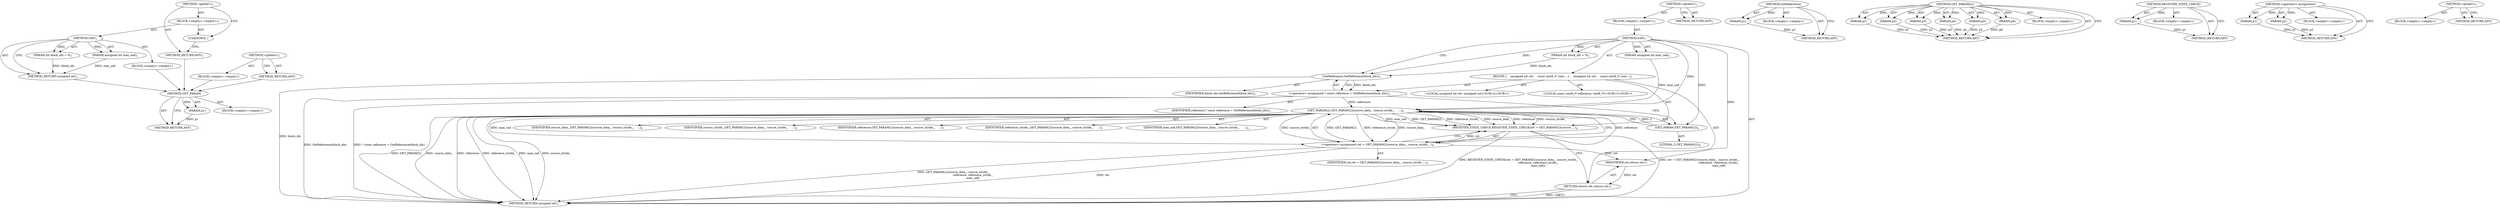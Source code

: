 digraph "&lt;global&gt;" {
vulnerable_74 [label=<(METHOD,GET_PARAM)>];
vulnerable_75 [label=<(PARAM,p1)>];
vulnerable_76 [label=<(BLOCK,&lt;empty&gt;,&lt;empty&gt;)>];
vulnerable_77 [label=<(METHOD_RETURN,ANY)>];
vulnerable_6 [label=<(METHOD,&lt;global&gt;)<SUB>1</SUB>>];
vulnerable_7 [label=<(BLOCK,&lt;empty&gt;,&lt;empty&gt;)<SUB>1</SUB>>];
vulnerable_8 [label=<(METHOD,SAD)<SUB>1</SUB>>];
vulnerable_9 [label=<(PARAM,unsigned int max_sad)<SUB>1</SUB>>];
vulnerable_10 [label=<(PARAM,int block_idx = 0)<SUB>1</SUB>>];
vulnerable_11 [label=<(BLOCK,{
    unsigned int ret;
    const uint8_t* cons...,{
    unsigned int ret;
    const uint8_t* cons...)<SUB>1</SUB>>];
vulnerable_12 [label="<(LOCAL,unsigned int ret: unsigned int)<SUB>2</SUB>>"];
vulnerable_13 [label="<(LOCAL,const uint8_t* reference: uint8_t*)<SUB>3</SUB>>"];
vulnerable_14 [label=<(&lt;operator&gt;.assignment,* const reference = GetReference(block_idx))<SUB>3</SUB>>];
vulnerable_15 [label=<(IDENTIFIER,reference,* const reference = GetReference(block_idx))<SUB>3</SUB>>];
vulnerable_16 [label=<(GetReference,GetReference(block_idx))<SUB>3</SUB>>];
vulnerable_17 [label=<(IDENTIFIER,block_idx,GetReference(block_idx))<SUB>3</SUB>>];
vulnerable_18 [label=<(REGISTER_STATE_CHECK,REGISTER_STATE_CHECK(ret = GET_PARAM(2)(source_...)<SUB>4</SUB>>];
vulnerable_19 [label=<(&lt;operator&gt;.assignment,ret = GET_PARAM(2)(source_data_, source_stride_...)<SUB>4</SUB>>];
vulnerable_20 [label=<(IDENTIFIER,ret,ret = GET_PARAM(2)(source_data_, source_stride_...)<SUB>4</SUB>>];
vulnerable_21 [label=<(GET_PARAM(2),GET_PARAM(2)(source_data_, source_stride_,
    ...)<SUB>4</SUB>>];
vulnerable_22 [label=<(GET_PARAM,GET_PARAM(2))<SUB>4</SUB>>];
vulnerable_23 [label=<(LITERAL,2,GET_PARAM(2))<SUB>4</SUB>>];
vulnerable_24 [label=<(IDENTIFIER,source_data_,GET_PARAM(2)(source_data_, source_stride_,
    ...)<SUB>4</SUB>>];
vulnerable_25 [label=<(IDENTIFIER,source_stride_,GET_PARAM(2)(source_data_, source_stride_,
    ...)<SUB>4</SUB>>];
vulnerable_26 [label=<(IDENTIFIER,reference,GET_PARAM(2)(source_data_, source_stride_,
    ...)<SUB>5</SUB>>];
vulnerable_27 [label=<(IDENTIFIER,reference_stride_,GET_PARAM(2)(source_data_, source_stride_,
    ...)<SUB>5</SUB>>];
vulnerable_28 [label=<(IDENTIFIER,max_sad,GET_PARAM(2)(source_data_, source_stride_,
    ...)<SUB>6</SUB>>];
vulnerable_29 [label=<(RETURN,return ret;,return ret;)<SUB>7</SUB>>];
vulnerable_30 [label=<(IDENTIFIER,ret,return ret;)<SUB>7</SUB>>];
vulnerable_31 [label=<(METHOD_RETURN,unsigned int)<SUB>1</SUB>>];
vulnerable_33 [label=<(METHOD_RETURN,ANY)<SUB>1</SUB>>];
vulnerable_57 [label=<(METHOD,GetReference)>];
vulnerable_58 [label=<(PARAM,p1)>];
vulnerable_59 [label=<(BLOCK,&lt;empty&gt;,&lt;empty&gt;)>];
vulnerable_60 [label=<(METHOD_RETURN,ANY)>];
vulnerable_65 [label=<(METHOD,GET_PARAM(2))>];
vulnerable_66 [label=<(PARAM,p1)>];
vulnerable_67 [label=<(PARAM,p2)>];
vulnerable_68 [label=<(PARAM,p3)>];
vulnerable_69 [label=<(PARAM,p4)>];
vulnerable_70 [label=<(PARAM,p5)>];
vulnerable_71 [label=<(PARAM,p6)>];
vulnerable_72 [label=<(BLOCK,&lt;empty&gt;,&lt;empty&gt;)>];
vulnerable_73 [label=<(METHOD_RETURN,ANY)>];
vulnerable_61 [label=<(METHOD,REGISTER_STATE_CHECK)>];
vulnerable_62 [label=<(PARAM,p1)>];
vulnerable_63 [label=<(BLOCK,&lt;empty&gt;,&lt;empty&gt;)>];
vulnerable_64 [label=<(METHOD_RETURN,ANY)>];
vulnerable_52 [label=<(METHOD,&lt;operator&gt;.assignment)>];
vulnerable_53 [label=<(PARAM,p1)>];
vulnerable_54 [label=<(PARAM,p2)>];
vulnerable_55 [label=<(BLOCK,&lt;empty&gt;,&lt;empty&gt;)>];
vulnerable_56 [label=<(METHOD_RETURN,ANY)>];
vulnerable_46 [label=<(METHOD,&lt;global&gt;)<SUB>1</SUB>>];
vulnerable_47 [label=<(BLOCK,&lt;empty&gt;,&lt;empty&gt;)>];
vulnerable_48 [label=<(METHOD_RETURN,ANY)>];
fixed_6 [label=<(METHOD,&lt;global&gt;)<SUB>1</SUB>>];
fixed_7 [label=<(BLOCK,&lt;empty&gt;,&lt;empty&gt;)<SUB>1</SUB>>];
fixed_8 [label=<(METHOD,SAD)<SUB>1</SUB>>];
fixed_9 [label=<(PARAM,unsigned int max_sad)<SUB>1</SUB>>];
fixed_10 [label=<(PARAM,int block_idx = 0)<SUB>1</SUB>>];
fixed_11 [label=<(BLOCK,&lt;empty&gt;,&lt;empty&gt;)>];
fixed_12 [label=<(METHOD_RETURN,unsigned int)<SUB>1</SUB>>];
fixed_14 [label=<(UNKNOWN,,)>];
fixed_15 [label=<(METHOD_RETURN,ANY)<SUB>1</SUB>>];
fixed_26 [label=<(METHOD,&lt;global&gt;)<SUB>1</SUB>>];
fixed_27 [label=<(BLOCK,&lt;empty&gt;,&lt;empty&gt;)>];
fixed_28 [label=<(METHOD_RETURN,ANY)>];
vulnerable_74 -> vulnerable_75  [key=0, label="AST: "];
vulnerable_74 -> vulnerable_75  [key=1, label="DDG: "];
vulnerable_74 -> vulnerable_76  [key=0, label="AST: "];
vulnerable_74 -> vulnerable_77  [key=0, label="AST: "];
vulnerable_74 -> vulnerable_77  [key=1, label="CFG: "];
vulnerable_75 -> vulnerable_77  [key=0, label="DDG: p1"];
vulnerable_6 -> vulnerable_7  [key=0, label="AST: "];
vulnerable_6 -> vulnerable_33  [key=0, label="AST: "];
vulnerable_6 -> vulnerable_33  [key=1, label="CFG: "];
vulnerable_7 -> vulnerable_8  [key=0, label="AST: "];
vulnerable_8 -> vulnerable_9  [key=0, label="AST: "];
vulnerable_8 -> vulnerable_9  [key=1, label="DDG: "];
vulnerable_8 -> vulnerable_10  [key=0, label="AST: "];
vulnerable_8 -> vulnerable_10  [key=1, label="DDG: "];
vulnerable_8 -> vulnerable_11  [key=0, label="AST: "];
vulnerable_8 -> vulnerable_31  [key=0, label="AST: "];
vulnerable_8 -> vulnerable_16  [key=0, label="CFG: "];
vulnerable_8 -> vulnerable_16  [key=1, label="DDG: "];
vulnerable_8 -> vulnerable_30  [key=0, label="DDG: "];
vulnerable_8 -> vulnerable_21  [key=0, label="DDG: "];
vulnerable_8 -> vulnerable_22  [key=0, label="DDG: "];
vulnerable_9 -> vulnerable_21  [key=0, label="DDG: max_sad"];
vulnerable_10 -> vulnerable_16  [key=0, label="DDG: block_idx"];
vulnerable_11 -> vulnerable_12  [key=0, label="AST: "];
vulnerable_11 -> vulnerable_13  [key=0, label="AST: "];
vulnerable_11 -> vulnerable_14  [key=0, label="AST: "];
vulnerable_11 -> vulnerable_18  [key=0, label="AST: "];
vulnerable_11 -> vulnerable_29  [key=0, label="AST: "];
vulnerable_14 -> vulnerable_15  [key=0, label="AST: "];
vulnerable_14 -> vulnerable_16  [key=0, label="AST: "];
vulnerable_14 -> vulnerable_22  [key=0, label="CFG: "];
vulnerable_14 -> vulnerable_31  [key=0, label="DDG: GetReference(block_idx)"];
vulnerable_14 -> vulnerable_31  [key=1, label="DDG: * const reference = GetReference(block_idx)"];
vulnerable_14 -> vulnerable_21  [key=0, label="DDG: reference"];
vulnerable_16 -> vulnerable_17  [key=0, label="AST: "];
vulnerable_16 -> vulnerable_14  [key=0, label="CFG: "];
vulnerable_16 -> vulnerable_14  [key=1, label="DDG: block_idx"];
vulnerable_16 -> vulnerable_31  [key=0, label="DDG: block_idx"];
vulnerable_18 -> vulnerable_19  [key=0, label="AST: "];
vulnerable_18 -> vulnerable_29  [key=0, label="CFG: "];
vulnerable_18 -> vulnerable_31  [key=0, label="DDG: ret = GET_PARAM(2)(source_data_, source_stride_,
                                            reference, reference_stride_,
                                            max_sad)"];
vulnerable_18 -> vulnerable_31  [key=1, label="DDG: REGISTER_STATE_CHECK(ret = GET_PARAM(2)(source_data_, source_stride_,
                                            reference, reference_stride_,
                                            max_sad))"];
vulnerable_19 -> vulnerable_20  [key=0, label="AST: "];
vulnerable_19 -> vulnerable_21  [key=0, label="AST: "];
vulnerable_19 -> vulnerable_18  [key=0, label="CFG: "];
vulnerable_19 -> vulnerable_18  [key=1, label="DDG: ret"];
vulnerable_19 -> vulnerable_31  [key=0, label="DDG: ret"];
vulnerable_19 -> vulnerable_31  [key=1, label="DDG: GET_PARAM(2)(source_data_, source_stride_,
                                            reference, reference_stride_,
                                            max_sad)"];
vulnerable_19 -> vulnerable_30  [key=0, label="DDG: ret"];
vulnerable_21 -> vulnerable_22  [key=0, label="AST: "];
vulnerable_21 -> vulnerable_24  [key=0, label="AST: "];
vulnerable_21 -> vulnerable_25  [key=0, label="AST: "];
vulnerable_21 -> vulnerable_26  [key=0, label="AST: "];
vulnerable_21 -> vulnerable_27  [key=0, label="AST: "];
vulnerable_21 -> vulnerable_28  [key=0, label="AST: "];
vulnerable_21 -> vulnerable_19  [key=0, label="CFG: "];
vulnerable_21 -> vulnerable_19  [key=1, label="DDG: GET_PARAM(2)"];
vulnerable_21 -> vulnerable_19  [key=2, label="DDG: reference_stride_"];
vulnerable_21 -> vulnerable_19  [key=3, label="DDG: source_data_"];
vulnerable_21 -> vulnerable_19  [key=4, label="DDG: reference"];
vulnerable_21 -> vulnerable_19  [key=5, label="DDG: source_stride_"];
vulnerable_21 -> vulnerable_19  [key=6, label="DDG: max_sad"];
vulnerable_21 -> vulnerable_31  [key=0, label="DDG: GET_PARAM(2)"];
vulnerable_21 -> vulnerable_31  [key=1, label="DDG: source_data_"];
vulnerable_21 -> vulnerable_31  [key=2, label="DDG: reference"];
vulnerable_21 -> vulnerable_31  [key=3, label="DDG: reference_stride_"];
vulnerable_21 -> vulnerable_31  [key=4, label="DDG: max_sad"];
vulnerable_21 -> vulnerable_31  [key=5, label="DDG: source_stride_"];
vulnerable_21 -> vulnerable_18  [key=0, label="DDG: GET_PARAM(2)"];
vulnerable_21 -> vulnerable_18  [key=1, label="DDG: reference_stride_"];
vulnerable_21 -> vulnerable_18  [key=2, label="DDG: source_data_"];
vulnerable_21 -> vulnerable_18  [key=3, label="DDG: reference"];
vulnerable_21 -> vulnerable_18  [key=4, label="DDG: source_stride_"];
vulnerable_21 -> vulnerable_18  [key=5, label="DDG: max_sad"];
vulnerable_22 -> vulnerable_23  [key=0, label="AST: "];
vulnerable_22 -> vulnerable_21  [key=0, label="CFG: "];
vulnerable_22 -> vulnerable_21  [key=1, label="DDG: 2"];
vulnerable_29 -> vulnerable_30  [key=0, label="AST: "];
vulnerable_29 -> vulnerable_31  [key=0, label="CFG: "];
vulnerable_29 -> vulnerable_31  [key=1, label="DDG: &lt;RET&gt;"];
vulnerable_30 -> vulnerable_29  [key=0, label="DDG: ret"];
vulnerable_57 -> vulnerable_58  [key=0, label="AST: "];
vulnerable_57 -> vulnerable_58  [key=1, label="DDG: "];
vulnerable_57 -> vulnerable_59  [key=0, label="AST: "];
vulnerable_57 -> vulnerable_60  [key=0, label="AST: "];
vulnerable_57 -> vulnerable_60  [key=1, label="CFG: "];
vulnerable_58 -> vulnerable_60  [key=0, label="DDG: p1"];
vulnerable_65 -> vulnerable_66  [key=0, label="AST: "];
vulnerable_65 -> vulnerable_66  [key=1, label="DDG: "];
vulnerable_65 -> vulnerable_72  [key=0, label="AST: "];
vulnerable_65 -> vulnerable_67  [key=0, label="AST: "];
vulnerable_65 -> vulnerable_67  [key=1, label="DDG: "];
vulnerable_65 -> vulnerable_73  [key=0, label="AST: "];
vulnerable_65 -> vulnerable_73  [key=1, label="CFG: "];
vulnerable_65 -> vulnerable_68  [key=0, label="AST: "];
vulnerable_65 -> vulnerable_68  [key=1, label="DDG: "];
vulnerable_65 -> vulnerable_69  [key=0, label="AST: "];
vulnerable_65 -> vulnerable_69  [key=1, label="DDG: "];
vulnerable_65 -> vulnerable_70  [key=0, label="AST: "];
vulnerable_65 -> vulnerable_70  [key=1, label="DDG: "];
vulnerable_65 -> vulnerable_71  [key=0, label="AST: "];
vulnerable_65 -> vulnerable_71  [key=1, label="DDG: "];
vulnerable_66 -> vulnerable_73  [key=0, label="DDG: p1"];
vulnerable_67 -> vulnerable_73  [key=0, label="DDG: p2"];
vulnerable_68 -> vulnerable_73  [key=0, label="DDG: p3"];
vulnerable_69 -> vulnerable_73  [key=0, label="DDG: p4"];
vulnerable_70 -> vulnerable_73  [key=0, label="DDG: p5"];
vulnerable_71 -> vulnerable_73  [key=0, label="DDG: p6"];
vulnerable_61 -> vulnerable_62  [key=0, label="AST: "];
vulnerable_61 -> vulnerable_62  [key=1, label="DDG: "];
vulnerable_61 -> vulnerable_63  [key=0, label="AST: "];
vulnerable_61 -> vulnerable_64  [key=0, label="AST: "];
vulnerable_61 -> vulnerable_64  [key=1, label="CFG: "];
vulnerable_62 -> vulnerable_64  [key=0, label="DDG: p1"];
vulnerable_52 -> vulnerable_53  [key=0, label="AST: "];
vulnerable_52 -> vulnerable_53  [key=1, label="DDG: "];
vulnerable_52 -> vulnerable_55  [key=0, label="AST: "];
vulnerable_52 -> vulnerable_54  [key=0, label="AST: "];
vulnerable_52 -> vulnerable_54  [key=1, label="DDG: "];
vulnerable_52 -> vulnerable_56  [key=0, label="AST: "];
vulnerable_52 -> vulnerable_56  [key=1, label="CFG: "];
vulnerable_53 -> vulnerable_56  [key=0, label="DDG: p1"];
vulnerable_54 -> vulnerable_56  [key=0, label="DDG: p2"];
vulnerable_46 -> vulnerable_47  [key=0, label="AST: "];
vulnerable_46 -> vulnerable_48  [key=0, label="AST: "];
vulnerable_46 -> vulnerable_48  [key=1, label="CFG: "];
fixed_6 -> fixed_7  [key=0, label="AST: "];
fixed_6 -> fixed_15  [key=0, label="AST: "];
fixed_6 -> fixed_14  [key=0, label="CFG: "];
fixed_7 -> fixed_8  [key=0, label="AST: "];
fixed_7 -> fixed_14  [key=0, label="AST: "];
fixed_8 -> fixed_9  [key=0, label="AST: "];
fixed_8 -> fixed_9  [key=1, label="DDG: "];
fixed_8 -> fixed_10  [key=0, label="AST: "];
fixed_8 -> fixed_10  [key=1, label="DDG: "];
fixed_8 -> fixed_11  [key=0, label="AST: "];
fixed_8 -> fixed_12  [key=0, label="AST: "];
fixed_8 -> fixed_12  [key=1, label="CFG: "];
fixed_9 -> fixed_12  [key=0, label="DDG: max_sad"];
fixed_10 -> fixed_12  [key=0, label="DDG: block_idx"];
fixed_11 -> vulnerable_74  [key=0];
fixed_12 -> vulnerable_74  [key=0];
fixed_14 -> fixed_15  [key=0, label="CFG: "];
fixed_15 -> vulnerable_74  [key=0];
fixed_26 -> fixed_27  [key=0, label="AST: "];
fixed_26 -> fixed_28  [key=0, label="AST: "];
fixed_26 -> fixed_28  [key=1, label="CFG: "];
fixed_27 -> vulnerable_74  [key=0];
fixed_28 -> vulnerable_74  [key=0];
}
